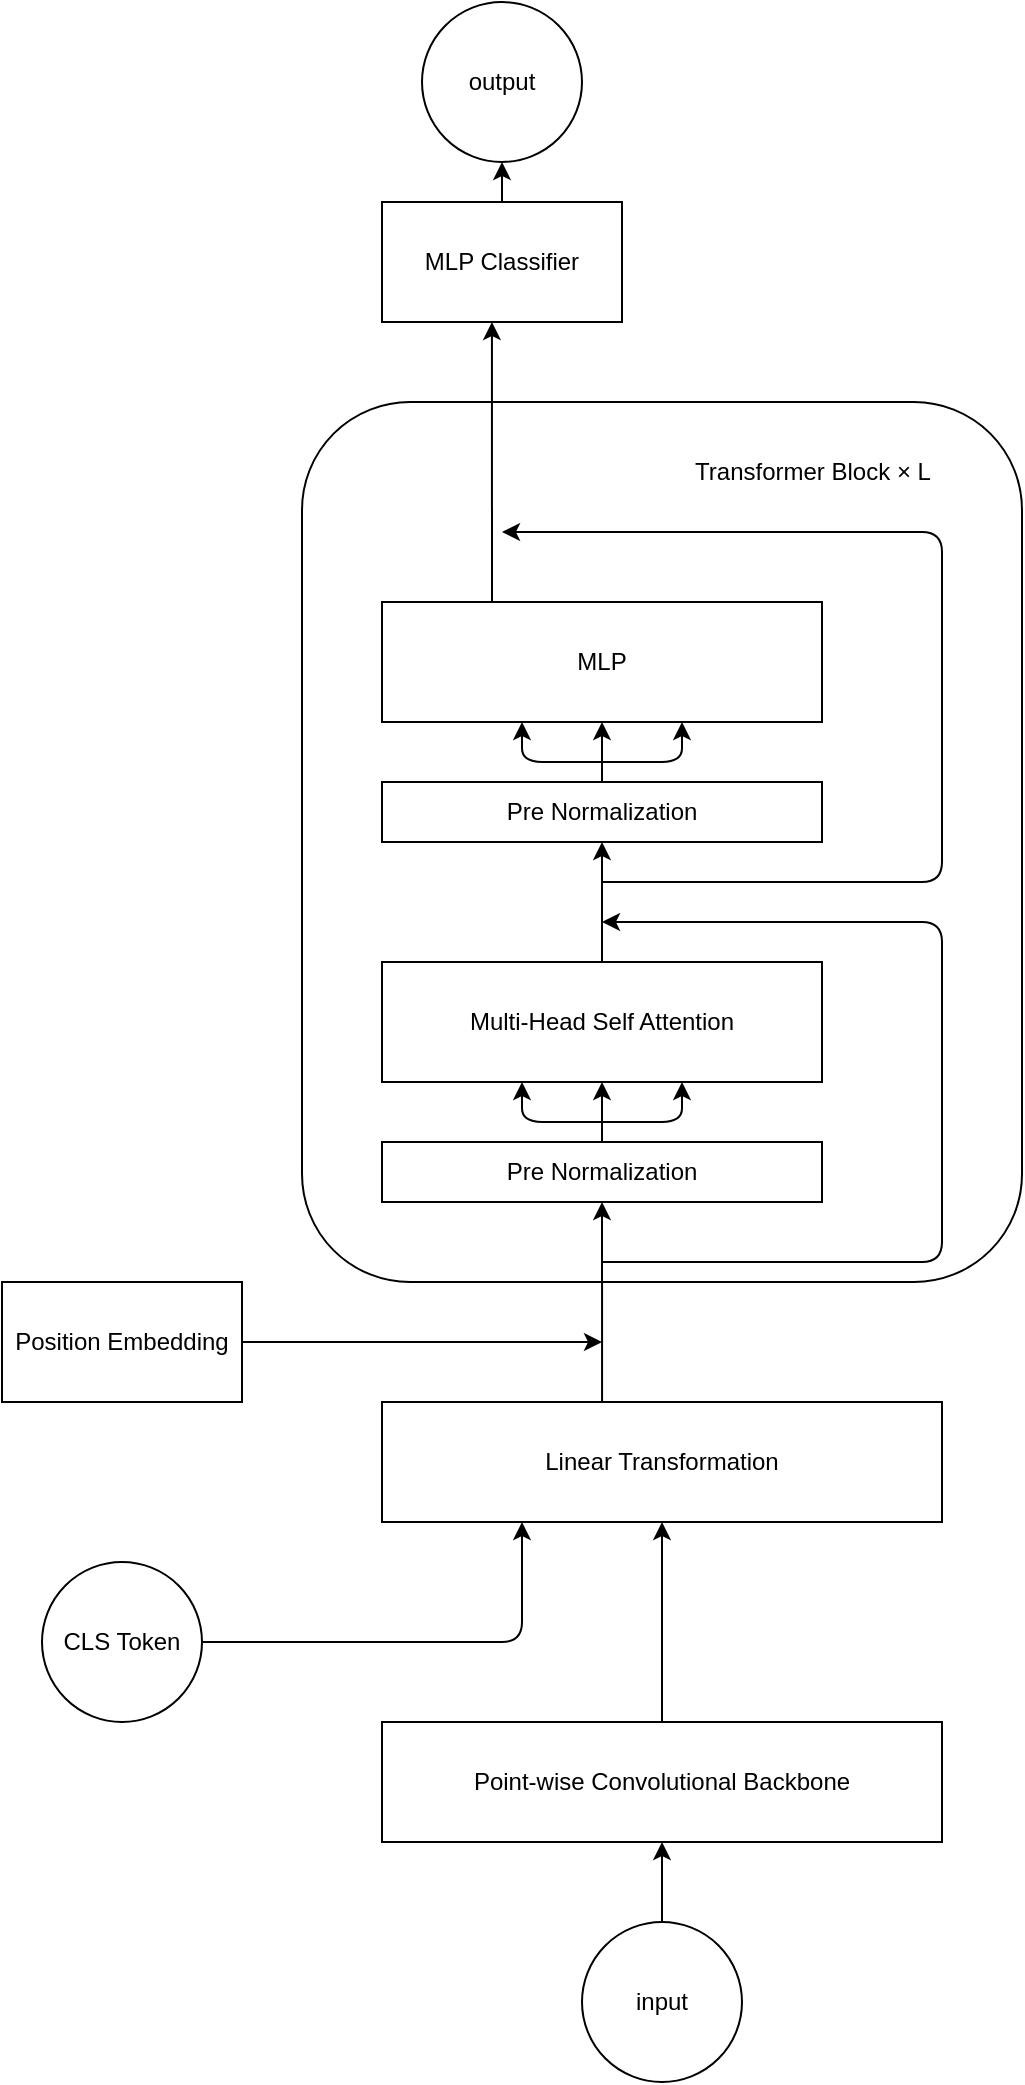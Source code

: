 <mxfile>
    <diagram id="BqaZCnm2y_q8n5bxMkIa" name="Page-1">
        <mxGraphModel dx="287" dy="651" grid="1" gridSize="10" guides="1" tooltips="1" connect="1" arrows="1" fold="1" page="1" pageScale="1" pageWidth="850" pageHeight="1100" background="#ffffff" math="0" shadow="0">
            <root>
                <mxCell id="0"/>
                <mxCell id="1" parent="0"/>
                <mxCell id="12" value="" style="rounded=1;whiteSpace=wrap;html=1;" parent="1" vertex="1">
                    <mxGeometry x="240" y="240" width="360" height="440" as="geometry"/>
                </mxCell>
                <mxCell id="5" value="" style="edgeStyle=none;html=1;" parent="1" source="3" target="4" edge="1">
                    <mxGeometry relative="1" as="geometry"/>
                </mxCell>
                <mxCell id="25" value="" style="edgeStyle=none;html=1;" parent="1" source="24" target="3" edge="1">
                    <mxGeometry relative="1" as="geometry"/>
                </mxCell>
                <mxCell id="3" value="Point-wise Convolutional Backbone" style="rounded=0;whiteSpace=wrap;html=1;" parent="1" vertex="1">
                    <mxGeometry x="280" y="900" width="280" height="60" as="geometry"/>
                </mxCell>
                <mxCell id="26" value="" style="edgeStyle=none;html=1;exitX=0.393;exitY=0.167;exitDx=0;exitDy=0;exitPerimeter=0;" parent="1" source="4" target="10" edge="1">
                    <mxGeometry relative="1" as="geometry"/>
                </mxCell>
                <mxCell id="4" value="Linear Transformation" style="whiteSpace=wrap;html=1;rounded=0;" parent="1" vertex="1">
                    <mxGeometry x="280" y="740" width="280" height="60" as="geometry"/>
                </mxCell>
                <mxCell id="9" style="edgeStyle=none;html=1;exitX=1;exitY=0.5;exitDx=0;exitDy=0;" parent="1" source="7" edge="1">
                    <mxGeometry relative="1" as="geometry">
                        <mxPoint x="390" y="710" as="targetPoint"/>
                    </mxGeometry>
                </mxCell>
                <mxCell id="7" value="Position Embedding" style="rounded=0;whiteSpace=wrap;html=1;" parent="1" vertex="1">
                    <mxGeometry x="90" y="680" width="120" height="60" as="geometry"/>
                </mxCell>
                <mxCell id="27" style="edgeStyle=none;html=1;" parent="1" edge="1">
                    <mxGeometry relative="1" as="geometry">
                        <mxPoint x="390" y="670" as="sourcePoint"/>
                        <Array as="points">
                            <mxPoint x="560" y="670"/>
                            <mxPoint x="560" y="500"/>
                        </Array>
                        <mxPoint x="390" y="500" as="targetPoint"/>
                    </mxGeometry>
                </mxCell>
                <mxCell id="10" value="Pre Normalization" style="whiteSpace=wrap;html=1;rounded=0;" parent="1" vertex="1">
                    <mxGeometry x="280" y="610" width="220" height="30" as="geometry"/>
                </mxCell>
                <mxCell id="16" value="Multi-Head Self Attention" style="whiteSpace=wrap;html=1;rounded=0;" parent="1" vertex="1">
                    <mxGeometry x="280" y="520" width="220" height="60" as="geometry"/>
                </mxCell>
                <mxCell id="32" value="" style="edgeStyle=none;html=1;" parent="1" edge="1">
                    <mxGeometry relative="1" as="geometry">
                        <mxPoint x="390" y="360" as="targetPoint"/>
                    </mxGeometry>
                </mxCell>
                <mxCell id="42" value="" style="edgeStyle=none;html=1;" parent="1" edge="1">
                    <mxGeometry relative="1" as="geometry">
                        <mxPoint x="390" y="310" as="targetPoint"/>
                    </mxGeometry>
                </mxCell>
                <mxCell id="24" value="input" style="ellipse;whiteSpace=wrap;html=1;rounded=0;" parent="1" vertex="1">
                    <mxGeometry x="380" y="1000" width="80" height="80" as="geometry"/>
                </mxCell>
                <mxCell id="44" value="" style="edgeStyle=none;html=1;" parent="1" source="16" target="35" edge="1">
                    <mxGeometry relative="1" as="geometry"/>
                </mxCell>
                <mxCell id="35" value="Pre Normalization" style="whiteSpace=wrap;html=1;rounded=0;" parent="1" vertex="1">
                    <mxGeometry x="280" y="430" width="220" height="30" as="geometry"/>
                </mxCell>
                <mxCell id="45" style="edgeStyle=none;html=1;exitX=0.25;exitY=0;exitDx=0;exitDy=0;entryX=0.458;entryY=1;entryDx=0;entryDy=0;entryPerimeter=0;" parent="1" source="36" target="46" edge="1">
                    <mxGeometry relative="1" as="geometry">
                        <mxPoint x="335" y="185" as="targetPoint"/>
                    </mxGeometry>
                </mxCell>
                <mxCell id="36" value="MLP" style="whiteSpace=wrap;html=1;rounded=0;" parent="1" vertex="1">
                    <mxGeometry x="280" y="340" width="220" height="60" as="geometry"/>
                </mxCell>
                <mxCell id="48" value="" style="edgeStyle=none;html=1;" parent="1" source="46" target="47" edge="1">
                    <mxGeometry relative="1" as="geometry"/>
                </mxCell>
                <mxCell id="46" value="MLP Classifier" style="rounded=0;whiteSpace=wrap;html=1;" parent="1" vertex="1">
                    <mxGeometry x="280" y="140" width="120" height="60" as="geometry"/>
                </mxCell>
                <mxCell id="47" value="output" style="ellipse;whiteSpace=wrap;html=1;rounded=0;" parent="1" vertex="1">
                    <mxGeometry x="300" y="40" width="80" height="80" as="geometry"/>
                </mxCell>
                <mxCell id="49" value="Transformer Block × L" style="text;html=1;align=center;verticalAlign=middle;resizable=0;points=[];autosize=1;strokeWidth=5;perimeterSpacing=0;" parent="1" vertex="1">
                    <mxGeometry x="425" y="260" width="140" height="30" as="geometry"/>
                </mxCell>
                <mxCell id="57" value="" style="edgeStyle=none;html=1;entryX=0.25;entryY=1;entryDx=0;entryDy=0;" parent="1" source="56" target="4" edge="1">
                    <mxGeometry relative="1" as="geometry">
                        <mxPoint x="420" y="820" as="targetPoint"/>
                        <Array as="points">
                            <mxPoint x="350" y="860"/>
                        </Array>
                    </mxGeometry>
                </mxCell>
                <mxCell id="56" value="CLS Token" style="ellipse;whiteSpace=wrap;html=1;rounded=0;" parent="1" vertex="1">
                    <mxGeometry x="110" y="820" width="80" height="80" as="geometry"/>
                </mxCell>
                <mxCell id="60" style="edgeStyle=none;html=1;" parent="1" edge="1">
                    <mxGeometry relative="1" as="geometry">
                        <mxPoint x="390" y="480" as="sourcePoint"/>
                        <Array as="points">
                            <mxPoint x="560" y="480"/>
                            <mxPoint x="560" y="305"/>
                        </Array>
                        <mxPoint x="340" y="305" as="targetPoint"/>
                    </mxGeometry>
                </mxCell>
                <mxCell id="83" value="" style="group" parent="1" vertex="1" connectable="0">
                    <mxGeometry x="350" y="400" width="80" height="30" as="geometry"/>
                </mxCell>
                <mxCell id="80" value="" style="edgeStyle=none;html=1;movable=1;resizable=1;rotatable=1;deletable=1;editable=1;connectable=1;" parent="83" edge="1">
                    <mxGeometry relative="1" as="geometry">
                        <mxPoint x="40" y="20" as="sourcePoint"/>
                        <mxPoint x="80" as="targetPoint"/>
                        <Array as="points">
                            <mxPoint x="80" y="20"/>
                        </Array>
                    </mxGeometry>
                </mxCell>
                <mxCell id="81" value="" style="edgeStyle=none;html=1;movable=1;resizable=1;rotatable=1;deletable=1;editable=1;connectable=1;" parent="83" edge="1">
                    <mxGeometry relative="1" as="geometry">
                        <mxPoint x="40" y="30" as="sourcePoint"/>
                        <mxPoint x="40" as="targetPoint"/>
                    </mxGeometry>
                </mxCell>
                <mxCell id="82" value="" style="edgeStyle=none;html=1;movable=1;resizable=1;rotatable=1;deletable=1;editable=1;connectable=1;" parent="83" edge="1">
                    <mxGeometry relative="1" as="geometry">
                        <mxPoint x="40" y="20" as="sourcePoint"/>
                        <mxPoint as="targetPoint"/>
                        <Array as="points">
                            <mxPoint y="20"/>
                        </Array>
                    </mxGeometry>
                </mxCell>
                <mxCell id="84" value="" style="group" parent="1" vertex="1" connectable="0">
                    <mxGeometry x="350" y="580" width="80" height="30" as="geometry"/>
                </mxCell>
                <mxCell id="85" value="" style="edgeStyle=none;html=1;movable=1;resizable=1;rotatable=1;deletable=1;editable=1;connectable=1;" parent="84" edge="1">
                    <mxGeometry relative="1" as="geometry">
                        <mxPoint x="40" y="20" as="sourcePoint"/>
                        <mxPoint x="80" as="targetPoint"/>
                        <Array as="points">
                            <mxPoint x="80" y="20"/>
                        </Array>
                    </mxGeometry>
                </mxCell>
                <mxCell id="86" value="" style="edgeStyle=none;html=1;movable=1;resizable=1;rotatable=1;deletable=1;editable=1;connectable=1;" parent="84" edge="1">
                    <mxGeometry relative="1" as="geometry">
                        <mxPoint x="40" y="30" as="sourcePoint"/>
                        <mxPoint x="40" as="targetPoint"/>
                    </mxGeometry>
                </mxCell>
                <mxCell id="87" value="" style="edgeStyle=none;html=1;movable=1;resizable=1;rotatable=1;deletable=1;editable=1;connectable=1;" parent="84" edge="1">
                    <mxGeometry relative="1" as="geometry">
                        <mxPoint x="40" y="20" as="sourcePoint"/>
                        <mxPoint as="targetPoint"/>
                        <Array as="points">
                            <mxPoint y="20"/>
                        </Array>
                    </mxGeometry>
                </mxCell>
            </root>
        </mxGraphModel>
    </diagram>
</mxfile>